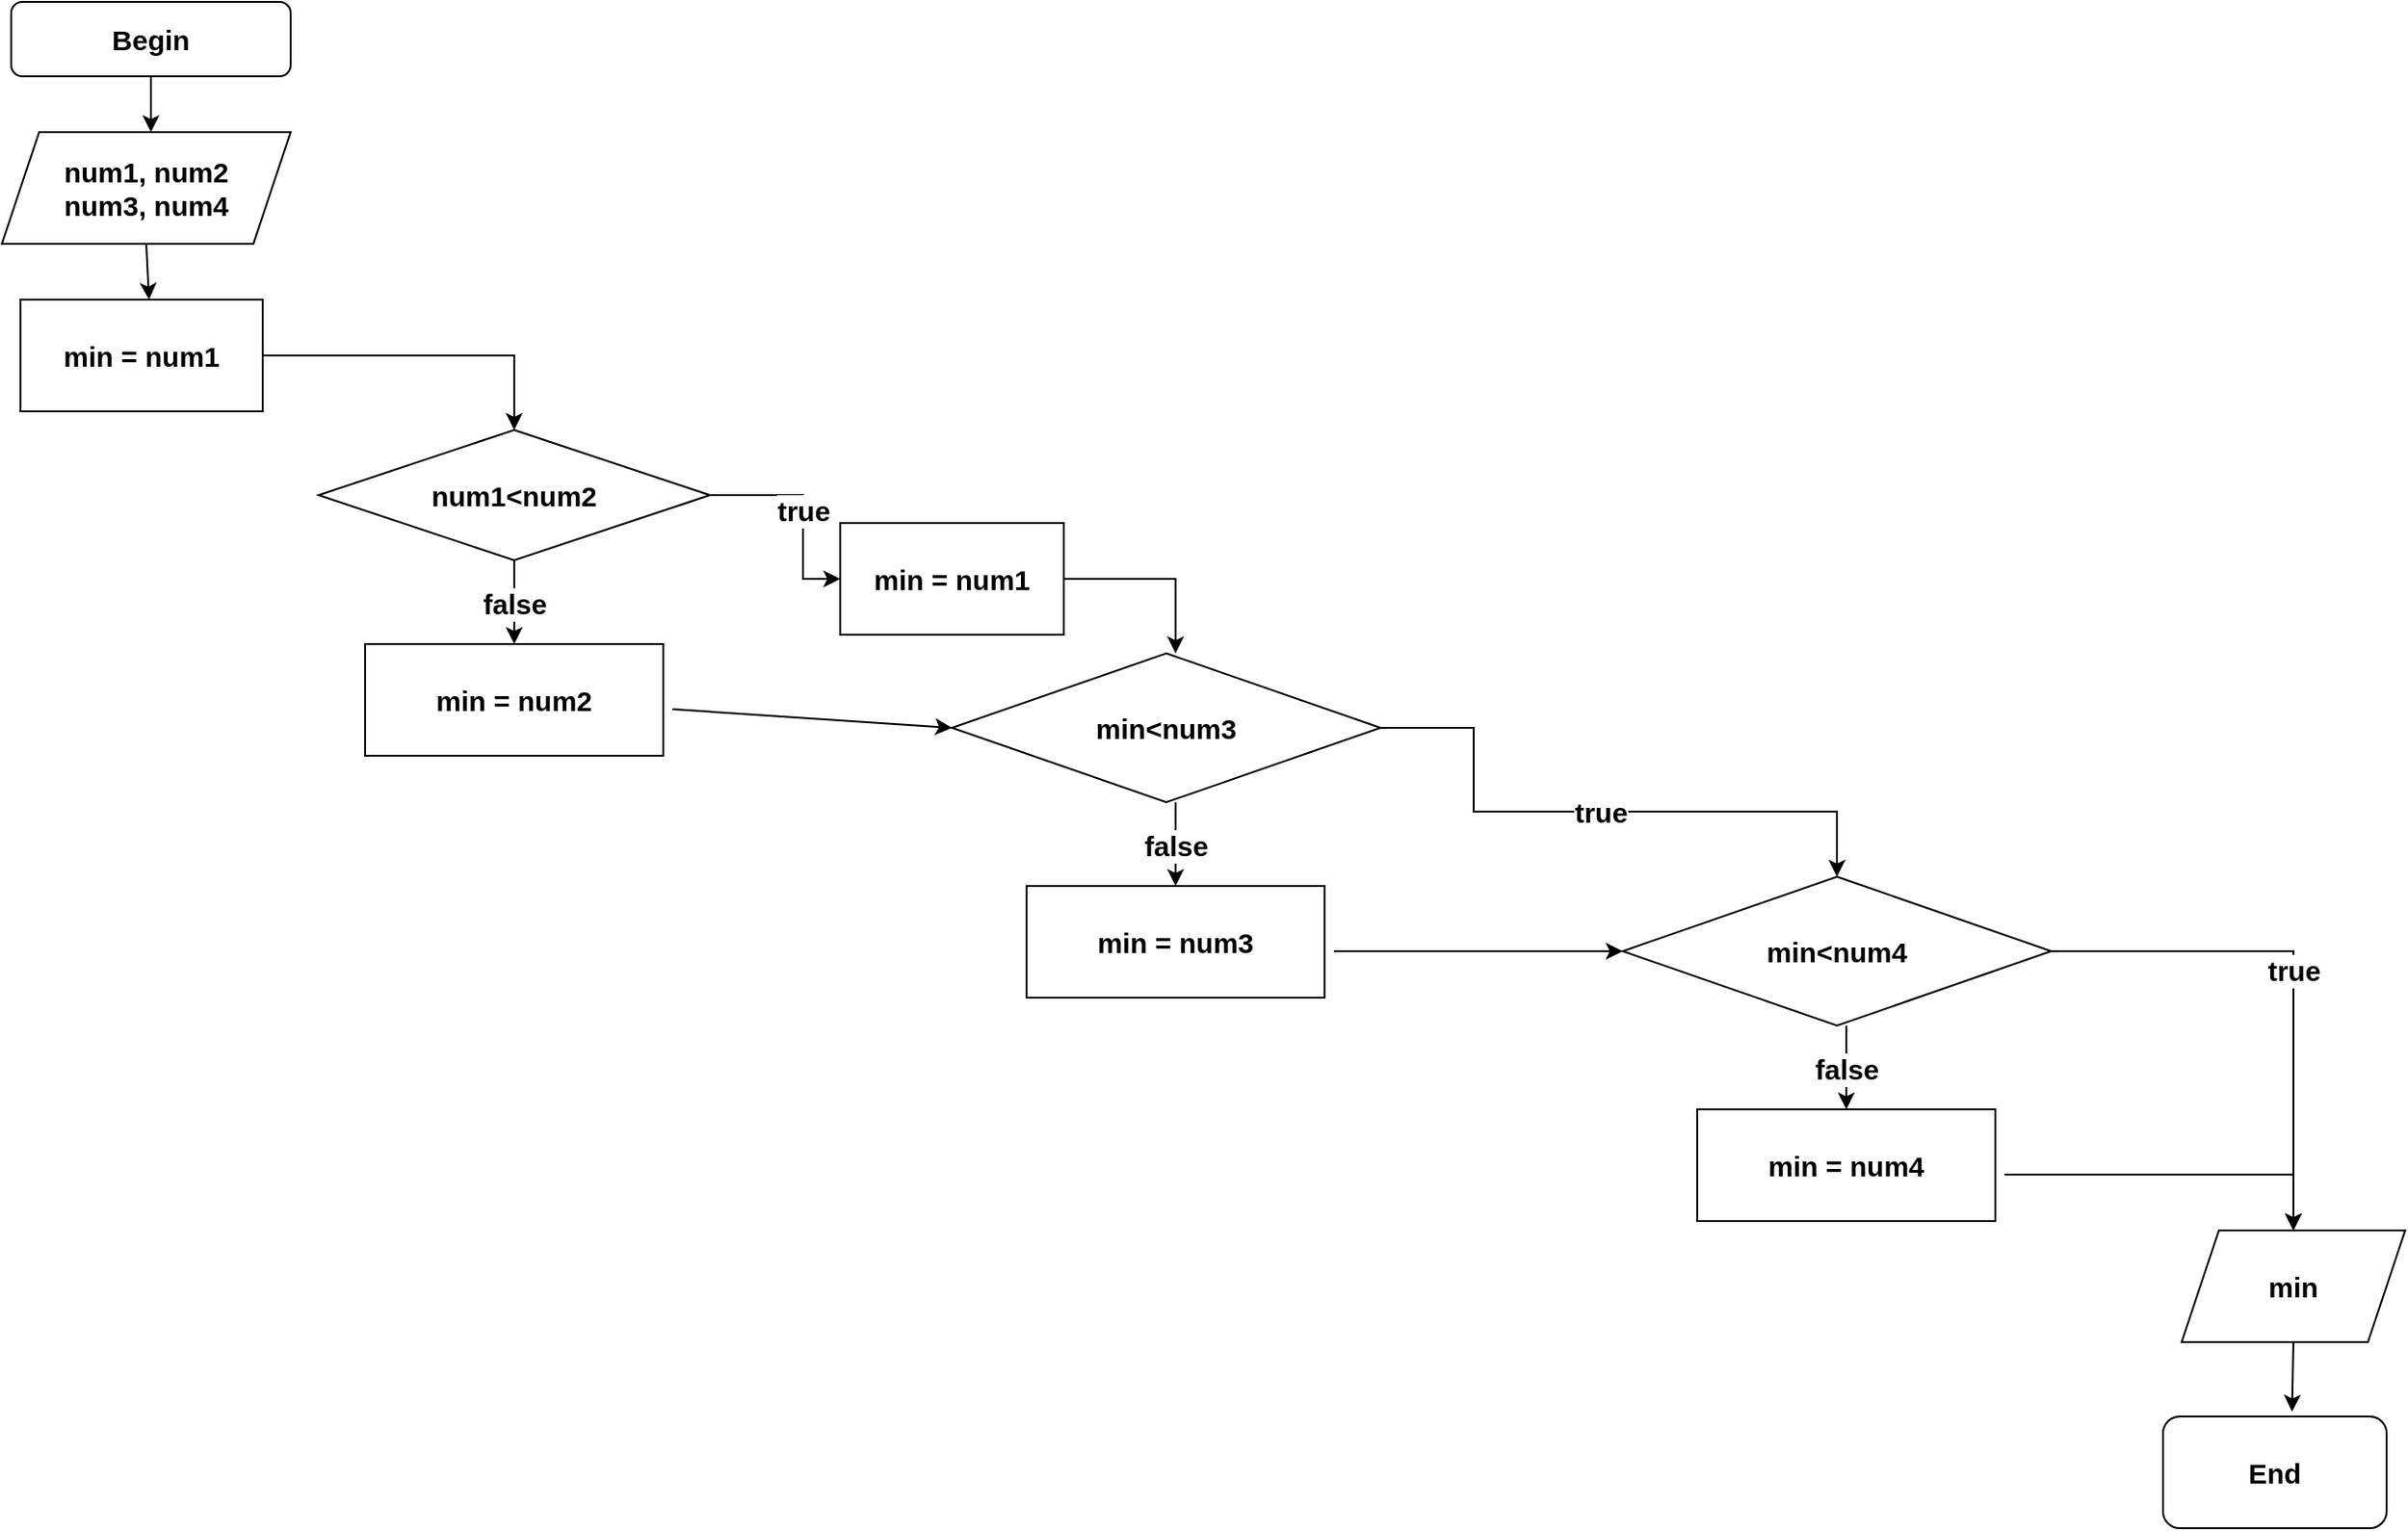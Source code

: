 <mxfile version="20.0.1" type="github" pages="5">
  <diagram id="BuTfEV6L3LyFcK4Iw1tR" name="Algo1_min_4numb">
    <mxGraphModel dx="1209" dy="631" grid="1" gridSize="10" guides="1" tooltips="1" connect="1" arrows="1" fold="1" page="1" pageScale="1" pageWidth="1169" pageHeight="1654" math="0" shadow="0">
      <root>
        <mxCell id="0" />
        <mxCell id="1" parent="0" />
        <mxCell id="N3PrzHlYqLp6OaTais-m-2" value="Begin" style="rounded=1;whiteSpace=wrap;html=1;fontStyle=1;fontSize=15;" parent="1" vertex="1">
          <mxGeometry x="55" y="30" width="150" height="40" as="geometry" />
        </mxCell>
        <mxCell id="N3PrzHlYqLp6OaTais-m-3" value="" style="endArrow=classic;html=1;rounded=0;fontSize=15;exitX=0.5;exitY=1;exitDx=0;exitDy=0;" parent="1" source="N3PrzHlYqLp6OaTais-m-2" edge="1">
          <mxGeometry width="50" height="50" relative="1" as="geometry">
            <mxPoint x="335" y="300" as="sourcePoint" />
            <mxPoint x="130" y="100" as="targetPoint" />
          </mxGeometry>
        </mxCell>
        <mxCell id="N3PrzHlYqLp6OaTais-m-4" value="num1, num2&lt;br&gt;num3, num4" style="shape=parallelogram;perimeter=parallelogramPerimeter;whiteSpace=wrap;html=1;fixedSize=1;fontSize=15;fontStyle=1" parent="1" vertex="1">
          <mxGeometry x="50" y="100" width="155" height="60" as="geometry" />
        </mxCell>
        <mxCell id="N3PrzHlYqLp6OaTais-m-5" value="" style="endArrow=classic;html=1;rounded=0;fontSize=15;exitX=0.5;exitY=1;exitDx=0;exitDy=0;" parent="1" source="N3PrzHlYqLp6OaTais-m-4" edge="1">
          <mxGeometry width="50" height="50" relative="1" as="geometry">
            <mxPoint x="335" y="290" as="sourcePoint" />
            <mxPoint x="129" y="190" as="targetPoint" />
          </mxGeometry>
        </mxCell>
        <mxCell id="-pNKhJgDPyZQnuKfP8y3-9" value="min = num1" style="rounded=0;whiteSpace=wrap;html=1;fontSize=15;fontStyle=1" parent="1" vertex="1">
          <mxGeometry x="60" y="190" width="130" height="60" as="geometry" />
        </mxCell>
        <mxCell id="-pNKhJgDPyZQnuKfP8y3-15" value="true" style="edgeStyle=orthogonalEdgeStyle;rounded=0;orthogonalLoop=1;jettySize=auto;html=1;exitX=1;exitY=0.5;exitDx=0;exitDy=0;fontSize=15;fontStyle=1" parent="1" source="-pNKhJgDPyZQnuKfP8y3-10" target="-pNKhJgDPyZQnuKfP8y3-16" edge="1">
          <mxGeometry relative="1" as="geometry">
            <mxPoint x="520" y="320" as="targetPoint" />
            <Array as="points">
              <mxPoint x="480" y="295" />
              <mxPoint x="480" y="340" />
            </Array>
          </mxGeometry>
        </mxCell>
        <mxCell id="-pNKhJgDPyZQnuKfP8y3-10" value="num1&amp;lt;num2" style="rhombus;whiteSpace=wrap;html=1;fontSize=15;fontStyle=1" parent="1" vertex="1">
          <mxGeometry x="220" y="260" width="210" height="70" as="geometry" />
        </mxCell>
        <mxCell id="-pNKhJgDPyZQnuKfP8y3-12" value="" style="endArrow=classic;html=1;rounded=0;fontSize=15;entryX=0.5;entryY=0;entryDx=0;entryDy=0;fontStyle=1" parent="1" target="-pNKhJgDPyZQnuKfP8y3-10" edge="1">
          <mxGeometry width="50" height="50" relative="1" as="geometry">
            <mxPoint x="190" y="220" as="sourcePoint" />
            <mxPoint x="420" y="350" as="targetPoint" />
            <Array as="points">
              <mxPoint x="325" y="220" />
            </Array>
          </mxGeometry>
        </mxCell>
        <mxCell id="-pNKhJgDPyZQnuKfP8y3-16" value="min = num1" style="rounded=0;whiteSpace=wrap;html=1;fontSize=15;fontStyle=1" parent="1" vertex="1">
          <mxGeometry x="500" y="310" width="120" height="60" as="geometry" />
        </mxCell>
        <mxCell id="-pNKhJgDPyZQnuKfP8y3-17" value="false" style="endArrow=classic;html=1;rounded=0;fontSize=15;exitX=0.5;exitY=1;exitDx=0;exitDy=0;fontStyle=1" parent="1" source="-pNKhJgDPyZQnuKfP8y3-10" target="-pNKhJgDPyZQnuKfP8y3-18" edge="1">
          <mxGeometry width="50" height="50" relative="1" as="geometry">
            <mxPoint x="370" y="540" as="sourcePoint" />
            <mxPoint x="325" y="390" as="targetPoint" />
          </mxGeometry>
        </mxCell>
        <mxCell id="-pNKhJgDPyZQnuKfP8y3-18" value="min = num2" style="rounded=0;whiteSpace=wrap;html=1;fontSize=15;fontStyle=1" parent="1" vertex="1">
          <mxGeometry x="245" y="375" width="160" height="60" as="geometry" />
        </mxCell>
        <mxCell id="-pNKhJgDPyZQnuKfP8y3-21" value="" style="endArrow=classic;html=1;rounded=0;fontSize=15;fontStyle=1" parent="1" edge="1">
          <mxGeometry width="50" height="50" relative="1" as="geometry">
            <mxPoint x="620" y="340" as="sourcePoint" />
            <mxPoint x="680" y="380" as="targetPoint" />
            <Array as="points">
              <mxPoint x="680" y="340" />
            </Array>
          </mxGeometry>
        </mxCell>
        <mxCell id="-pNKhJgDPyZQnuKfP8y3-24" value="min&amp;lt;num3" style="rhombus;whiteSpace=wrap;html=1;fontSize=15;fontStyle=1" parent="1" vertex="1">
          <mxGeometry x="560" y="380" width="230" height="80" as="geometry" />
        </mxCell>
        <mxCell id="-pNKhJgDPyZQnuKfP8y3-25" value="true" style="edgeStyle=orthogonalEdgeStyle;rounded=0;orthogonalLoop=1;jettySize=auto;html=1;exitX=1;exitY=0.5;exitDx=0;exitDy=0;fontSize=15;entryX=0.5;entryY=0;entryDx=0;entryDy=0;fontStyle=1" parent="1" target="-pNKhJgDPyZQnuKfP8y3-29" edge="1">
          <mxGeometry relative="1" as="geometry">
            <mxPoint x="950" y="480" as="targetPoint" />
            <mxPoint x="790" y="420" as="sourcePoint" />
            <Array as="points">
              <mxPoint x="840" y="420" />
              <mxPoint x="840" y="465" />
              <mxPoint x="1035" y="465" />
            </Array>
          </mxGeometry>
        </mxCell>
        <mxCell id="-pNKhJgDPyZQnuKfP8y3-29" value="min&amp;lt;num4" style="rhombus;whiteSpace=wrap;html=1;fontSize=15;fontStyle=1" parent="1" vertex="1">
          <mxGeometry x="920" y="500" width="230" height="80" as="geometry" />
        </mxCell>
        <mxCell id="-pNKhJgDPyZQnuKfP8y3-30" value="true" style="edgeStyle=orthogonalEdgeStyle;rounded=0;orthogonalLoop=1;jettySize=auto;html=1;exitX=1;exitY=0.5;exitDx=0;exitDy=0;fontSize=15;entryX=0.5;entryY=0;entryDx=0;entryDy=0;fontStyle=1" parent="1" target="-pNKhJgDPyZQnuKfP8y3-47" edge="1">
          <mxGeometry relative="1" as="geometry">
            <mxPoint x="1220" y="585" as="targetPoint" />
            <mxPoint x="1150" y="540" as="sourcePoint" />
            <Array as="points">
              <mxPoint x="1280" y="540" />
            </Array>
          </mxGeometry>
        </mxCell>
        <mxCell id="-pNKhJgDPyZQnuKfP8y3-37" value="" style="endArrow=classic;html=1;rounded=0;fontSize=15;entryX=0;entryY=0.5;entryDx=0;entryDy=0;fontStyle=1" parent="1" target="-pNKhJgDPyZQnuKfP8y3-24" edge="1">
          <mxGeometry width="50" height="50" relative="1" as="geometry">
            <mxPoint x="410" y="410" as="sourcePoint" />
            <mxPoint x="470" y="450" as="targetPoint" />
            <Array as="points" />
          </mxGeometry>
        </mxCell>
        <mxCell id="-pNKhJgDPyZQnuKfP8y3-41" value="false" style="endArrow=classic;html=1;rounded=0;fontSize=15;exitX=0.5;exitY=1;exitDx=0;exitDy=0;fontStyle=1" parent="1" target="-pNKhJgDPyZQnuKfP8y3-42" edge="1">
          <mxGeometry width="50" height="50" relative="1" as="geometry">
            <mxPoint x="680" y="460" as="sourcePoint" />
            <mxPoint x="680" y="520" as="targetPoint" />
          </mxGeometry>
        </mxCell>
        <mxCell id="-pNKhJgDPyZQnuKfP8y3-42" value="min = num3" style="rounded=0;whiteSpace=wrap;html=1;fontSize=15;fontStyle=1" parent="1" vertex="1">
          <mxGeometry x="600" y="505" width="160" height="60" as="geometry" />
        </mxCell>
        <mxCell id="-pNKhJgDPyZQnuKfP8y3-43" value="" style="endArrow=classic;html=1;rounded=0;fontSize=15;entryX=0;entryY=0.5;entryDx=0;entryDy=0;fontStyle=1" parent="1" target="-pNKhJgDPyZQnuKfP8y3-29" edge="1">
          <mxGeometry width="50" height="50" relative="1" as="geometry">
            <mxPoint x="765" y="540" as="sourcePoint" />
            <mxPoint x="915" y="550" as="targetPoint" />
            <Array as="points" />
          </mxGeometry>
        </mxCell>
        <mxCell id="-pNKhJgDPyZQnuKfP8y3-44" value="false" style="endArrow=classic;html=1;rounded=0;fontSize=15;exitX=0.5;exitY=1;exitDx=0;exitDy=0;fontStyle=1" parent="1" target="-pNKhJgDPyZQnuKfP8y3-45" edge="1">
          <mxGeometry width="50" height="50" relative="1" as="geometry">
            <mxPoint x="1040" y="580" as="sourcePoint" />
            <mxPoint x="1040" y="640" as="targetPoint" />
          </mxGeometry>
        </mxCell>
        <mxCell id="-pNKhJgDPyZQnuKfP8y3-45" value="min = num4" style="rounded=0;whiteSpace=wrap;html=1;fontSize=15;fontStyle=1" parent="1" vertex="1">
          <mxGeometry x="960" y="625" width="160" height="60" as="geometry" />
        </mxCell>
        <mxCell id="-pNKhJgDPyZQnuKfP8y3-46" value="" style="endArrow=classic;html=1;rounded=0;fontSize=15;entryX=0.5;entryY=0;entryDx=0;entryDy=0;fontStyle=1" parent="1" edge="1">
          <mxGeometry width="50" height="50" relative="1" as="geometry">
            <mxPoint x="1125" y="660" as="sourcePoint" />
            <mxPoint x="1280" y="690" as="targetPoint" />
            <Array as="points">
              <mxPoint x="1280" y="660" />
            </Array>
          </mxGeometry>
        </mxCell>
        <mxCell id="-pNKhJgDPyZQnuKfP8y3-47" value="min" style="shape=parallelogram;perimeter=parallelogramPerimeter;whiteSpace=wrap;html=1;fixedSize=1;fontSize=15;fontStyle=1" parent="1" vertex="1">
          <mxGeometry x="1220" y="690" width="120" height="60" as="geometry" />
        </mxCell>
        <mxCell id="-pNKhJgDPyZQnuKfP8y3-48" value="" style="endArrow=classic;html=1;rounded=0;fontSize=15;exitX=0.5;exitY=1;exitDx=0;exitDy=0;fontStyle=1;entryX=0.577;entryY=-0.044;entryDx=0;entryDy=0;entryPerimeter=0;" parent="1" source="-pNKhJgDPyZQnuKfP8y3-47" target="-pNKhJgDPyZQnuKfP8y3-49" edge="1">
          <mxGeometry width="50" height="50" relative="1" as="geometry">
            <mxPoint x="610" y="730" as="sourcePoint" />
            <mxPoint x="1280" y="860" as="targetPoint" />
          </mxGeometry>
        </mxCell>
        <mxCell id="-pNKhJgDPyZQnuKfP8y3-49" value="End" style="rounded=1;whiteSpace=wrap;html=1;fontSize=15;fontStyle=1" parent="1" vertex="1">
          <mxGeometry x="1210" y="790" width="120" height="60" as="geometry" />
        </mxCell>
      </root>
    </mxGraphModel>
  </diagram>
  <diagram name="Algo3_arith_mean" id="KowNisqz8v23DXBEWNWt">
    <mxGraphModel dx="1209" dy="631" grid="1" gridSize="10" guides="1" tooltips="1" connect="1" arrows="1" fold="1" page="1" pageScale="1" pageWidth="1169" pageHeight="1654" math="0" shadow="0">
      <root>
        <mxCell id="fqCdnEYk113j-awXSuVy-0" />
        <mxCell id="fqCdnEYk113j-awXSuVy-1" parent="fqCdnEYk113j-awXSuVy-0" />
        <mxCell id="fqCdnEYk113j-awXSuVy-2" value="Begin" style="rounded=1;whiteSpace=wrap;html=1;fontStyle=1;fontSize=15;" parent="fqCdnEYk113j-awXSuVy-1" vertex="1">
          <mxGeometry x="515" y="20" width="150" height="40" as="geometry" />
        </mxCell>
        <mxCell id="fqCdnEYk113j-awXSuVy-3" value="" style="endArrow=classic;html=1;rounded=0;fontSize=15;exitX=0.5;exitY=1;exitDx=0;exitDy=0;fontStyle=1" parent="fqCdnEYk113j-awXSuVy-1" source="fqCdnEYk113j-awXSuVy-2" edge="1">
          <mxGeometry width="50" height="50" relative="1" as="geometry">
            <mxPoint x="795" y="290" as="sourcePoint" />
            <mxPoint x="590" y="90" as="targetPoint" />
          </mxGeometry>
        </mxCell>
        <mxCell id="fqCdnEYk113j-awXSuVy-4" value="end = 4&lt;br&gt;current = 1&lt;br&gt;sum = 0" style="shape=parallelogram;perimeter=parallelogramPerimeter;whiteSpace=wrap;html=1;fixedSize=1;fontSize=15;fontStyle=1" parent="fqCdnEYk113j-awXSuVy-1" vertex="1">
          <mxGeometry x="510" y="90" width="155" height="60" as="geometry" />
        </mxCell>
        <mxCell id="fqCdnEYk113j-awXSuVy-5" value="" style="endArrow=classic;html=1;rounded=0;fontSize=15;exitX=0.5;exitY=1;exitDx=0;exitDy=0;fontStyle=1" parent="fqCdnEYk113j-awXSuVy-1" source="fqCdnEYk113j-awXSuVy-4" edge="1">
          <mxGeometry width="50" height="50" relative="1" as="geometry">
            <mxPoint x="795" y="280" as="sourcePoint" />
            <mxPoint x="589" y="180" as="targetPoint" />
          </mxGeometry>
        </mxCell>
        <mxCell id="fqCdnEYk113j-awXSuVy-6" value="min" style="shape=parallelogram;perimeter=parallelogramPerimeter;whiteSpace=wrap;html=1;fixedSize=1;fontSize=15;fontStyle=1" parent="fqCdnEYk113j-awXSuVy-1" vertex="1">
          <mxGeometry x="1220" y="690" width="120" height="60" as="geometry" />
        </mxCell>
        <mxCell id="fqCdnEYk113j-awXSuVy-7" value="" style="endArrow=classic;html=1;rounded=0;fontSize=15;exitX=0.5;exitY=1;exitDx=0;exitDy=0;fontStyle=1;entryX=0.577;entryY=-0.044;entryDx=0;entryDy=0;entryPerimeter=0;" parent="fqCdnEYk113j-awXSuVy-1" source="fqCdnEYk113j-awXSuVy-6" target="fqCdnEYk113j-awXSuVy-8" edge="1">
          <mxGeometry width="50" height="50" relative="1" as="geometry">
            <mxPoint x="610" y="730" as="sourcePoint" />
            <mxPoint x="1280" y="860" as="targetPoint" />
          </mxGeometry>
        </mxCell>
        <mxCell id="fqCdnEYk113j-awXSuVy-8" value="End" style="rounded=1;whiteSpace=wrap;html=1;fontSize=15;fontStyle=1" parent="fqCdnEYk113j-awXSuVy-1" vertex="1">
          <mxGeometry x="1210" y="790" width="120" height="60" as="geometry" />
        </mxCell>
        <mxCell id="fqCdnEYk113j-awXSuVy-9" value="true" style="edgeStyle=orthogonalEdgeStyle;rounded=0;orthogonalLoop=1;jettySize=auto;html=1;exitX=0.5;exitY=1;exitDx=0;exitDy=0;entryX=0.5;entryY=0;entryDx=0;entryDy=0;fontSize=15;fontStyle=1;startArrow=none;" parent="fqCdnEYk113j-awXSuVy-1" source="N9KC64T7J_1Q9QI6Mina-6" target="fqCdnEYk113j-awXSuVy-13" edge="1">
          <mxGeometry x="0.875" y="-119" relative="1" as="geometry">
            <mxPoint x="74" y="-111" as="offset" />
          </mxGeometry>
        </mxCell>
        <mxCell id="fqCdnEYk113j-awXSuVy-10" value="false" style="edgeStyle=orthogonalEdgeStyle;rounded=0;orthogonalLoop=1;jettySize=auto;html=1;exitX=0;exitY=0.5;exitDx=0;exitDy=0;fontSize=15;fontStyle=1" parent="fqCdnEYk113j-awXSuVy-1" source="fqCdnEYk113j-awXSuVy-11" edge="1">
          <mxGeometry relative="1" as="geometry">
            <mxPoint x="400" y="280" as="targetPoint" />
          </mxGeometry>
        </mxCell>
        <mxCell id="fqCdnEYk113j-awXSuVy-11" value="current &amp;gt; end" style="rhombus;whiteSpace=wrap;html=1;fontSize=15;fontStyle=1" parent="fqCdnEYk113j-awXSuVy-1" vertex="1">
          <mxGeometry x="490" y="180" width="200" height="80" as="geometry" />
        </mxCell>
        <mxCell id="fqCdnEYk113j-awXSuVy-12" style="edgeStyle=orthogonalEdgeStyle;rounded=0;orthogonalLoop=1;jettySize=auto;html=1;exitX=0.5;exitY=1;exitDx=0;exitDy=0;entryX=0.5;entryY=0;entryDx=0;entryDy=0;fontSize=15;fontStyle=1" parent="fqCdnEYk113j-awXSuVy-1" source="fqCdnEYk113j-awXSuVy-13" target="fqCdnEYk113j-awXSuVy-14" edge="1">
          <mxGeometry relative="1" as="geometry" />
        </mxCell>
        <mxCell id="fqCdnEYk113j-awXSuVy-13" value="sum" style="shape=parallelogram;perimeter=parallelogramPerimeter;whiteSpace=wrap;html=1;fixedSize=1;fontSize=15;fontStyle=1" parent="fqCdnEYk113j-awXSuVy-1" vertex="1">
          <mxGeometry x="710" y="380" width="170" height="40" as="geometry" />
        </mxCell>
        <mxCell id="fqCdnEYk113j-awXSuVy-14" value="End" style="rounded=1;whiteSpace=wrap;html=1;fontSize=15;fontStyle=1" parent="fqCdnEYk113j-awXSuVy-1" vertex="1">
          <mxGeometry x="735" y="460" width="120" height="60" as="geometry" />
        </mxCell>
        <mxCell id="fqCdnEYk113j-awXSuVy-20" style="edgeStyle=orthogonalEdgeStyle;rounded=0;orthogonalLoop=1;jettySize=auto;html=1;fontSize=15;fontStyle=1;exitX=0.5;exitY=1;exitDx=0;exitDy=0;" parent="fqCdnEYk113j-awXSuVy-1" source="N9KC64T7J_1Q9QI6Mina-0" edge="1">
          <mxGeometry relative="1" as="geometry">
            <mxPoint x="590" y="160" as="targetPoint" />
            <mxPoint x="400" y="390" as="sourcePoint" />
            <Array as="points">
              <mxPoint x="400" y="360" />
              <mxPoint x="190" y="360" />
              <mxPoint x="190" y="160" />
            </Array>
          </mxGeometry>
        </mxCell>
        <mxCell id="N9KC64T7J_1Q9QI6Mina-0" value="&lt;span style=&quot;font-weight: 700;&quot;&gt;sum = sum&amp;nbsp;+ current&lt;br&gt;&lt;/span&gt;&lt;span style=&quot;font-weight: 700;&quot;&gt;current = current+1&lt;/span&gt;&lt;span style=&quot;font-weight: 700;&quot;&gt;&lt;br&gt;&lt;/span&gt;" style="rounded=0;whiteSpace=wrap;html=1;fontSize=15;" parent="fqCdnEYk113j-awXSuVy-1" vertex="1">
          <mxGeometry x="300" y="280" width="200" height="50" as="geometry" />
        </mxCell>
        <mxCell id="N9KC64T7J_1Q9QI6Mina-6" value="sum = sum / end" style="rounded=0;whiteSpace=wrap;html=1;fontSize=15;fontStyle=1" parent="fqCdnEYk113j-awXSuVy-1" vertex="1">
          <mxGeometry x="735" y="250" width="125" height="60" as="geometry" />
        </mxCell>
        <mxCell id="N9KC64T7J_1Q9QI6Mina-7" value="true" style="edgeStyle=orthogonalEdgeStyle;rounded=0;orthogonalLoop=1;jettySize=auto;html=1;exitX=1;exitY=0.5;exitDx=0;exitDy=0;entryX=0.5;entryY=0;entryDx=0;entryDy=0;fontSize=15;fontStyle=1;endArrow=none;" parent="fqCdnEYk113j-awXSuVy-1" source="fqCdnEYk113j-awXSuVy-11" target="N9KC64T7J_1Q9QI6Mina-6" edge="1">
          <mxGeometry relative="1" as="geometry">
            <mxPoint x="690" y="220" as="sourcePoint" />
            <mxPoint x="795" y="340" as="targetPoint" />
          </mxGeometry>
        </mxCell>
        <mxCell id="N9KC64T7J_1Q9QI6Mina-8" value="Задача №3&lt;br style=&quot;font-size: 18px;&quot;&gt;Составьте блок-схему&amp;nbsp;нахождения среднего&lt;br style=&quot;font-size: 18px;&quot;&gt;арифметического четырех&amp;nbsp;чисел" style="text;html=1;strokeColor=none;fillColor=none;align=center;verticalAlign=middle;whiteSpace=wrap;rounded=0;fontSize=18;fontStyle=1" parent="fqCdnEYk113j-awXSuVy-1" vertex="1">
          <mxGeometry x="40" y="10" width="405" height="100" as="geometry" />
        </mxCell>
      </root>
    </mxGraphModel>
  </diagram>
  <diagram name="Algo5_sum_even_number" id="f_aJU81KM_x0VDW0D2Vb">
    <mxGraphModel dx="1209" dy="631" grid="1" gridSize="10" guides="1" tooltips="1" connect="1" arrows="1" fold="1" page="1" pageScale="1" pageWidth="1169" pageHeight="1654" math="0" shadow="0">
      <root>
        <mxCell id="NSgn1iiMLwVpXSqDT50s-0" />
        <mxCell id="NSgn1iiMLwVpXSqDT50s-1" parent="NSgn1iiMLwVpXSqDT50s-0" />
        <mxCell id="NSgn1iiMLwVpXSqDT50s-2" value="Begin" style="rounded=1;whiteSpace=wrap;html=1;fontStyle=1;fontSize=15;" parent="NSgn1iiMLwVpXSqDT50s-1" vertex="1">
          <mxGeometry x="515" y="20" width="150" height="40" as="geometry" />
        </mxCell>
        <mxCell id="NSgn1iiMLwVpXSqDT50s-3" value="" style="endArrow=classic;html=1;rounded=0;fontSize=15;exitX=0.5;exitY=1;exitDx=0;exitDy=0;fontStyle=1" parent="NSgn1iiMLwVpXSqDT50s-1" source="NSgn1iiMLwVpXSqDT50s-2" edge="1">
          <mxGeometry width="50" height="50" relative="1" as="geometry">
            <mxPoint x="795" y="290" as="sourcePoint" />
            <mxPoint x="590" y="90" as="targetPoint" />
          </mxGeometry>
        </mxCell>
        <mxCell id="NSgn1iiMLwVpXSqDT50s-4" value="end =15&lt;br&gt;current = 1&lt;br&gt;sum = 0" style="shape=parallelogram;perimeter=parallelogramPerimeter;whiteSpace=wrap;html=1;fixedSize=1;fontSize=15;fontStyle=1" parent="NSgn1iiMLwVpXSqDT50s-1" vertex="1">
          <mxGeometry x="510" y="90" width="155" height="60" as="geometry" />
        </mxCell>
        <mxCell id="NSgn1iiMLwVpXSqDT50s-5" value="" style="endArrow=classic;html=1;rounded=0;fontSize=15;exitX=0.5;exitY=1;exitDx=0;exitDy=0;fontStyle=1" parent="NSgn1iiMLwVpXSqDT50s-1" source="NSgn1iiMLwVpXSqDT50s-4" edge="1">
          <mxGeometry width="50" height="50" relative="1" as="geometry">
            <mxPoint x="795" y="280" as="sourcePoint" />
            <mxPoint x="589" y="180" as="targetPoint" />
          </mxGeometry>
        </mxCell>
        <mxCell id="NSgn1iiMLwVpXSqDT50s-25" value="min" style="shape=parallelogram;perimeter=parallelogramPerimeter;whiteSpace=wrap;html=1;fixedSize=1;fontSize=15;fontStyle=1" parent="NSgn1iiMLwVpXSqDT50s-1" vertex="1">
          <mxGeometry x="1220" y="690" width="120" height="60" as="geometry" />
        </mxCell>
        <mxCell id="NSgn1iiMLwVpXSqDT50s-26" value="" style="endArrow=classic;html=1;rounded=0;fontSize=15;exitX=0.5;exitY=1;exitDx=0;exitDy=0;fontStyle=1;entryX=0.577;entryY=-0.044;entryDx=0;entryDy=0;entryPerimeter=0;" parent="NSgn1iiMLwVpXSqDT50s-1" source="NSgn1iiMLwVpXSqDT50s-25" target="NSgn1iiMLwVpXSqDT50s-27" edge="1">
          <mxGeometry width="50" height="50" relative="1" as="geometry">
            <mxPoint x="610" y="730" as="sourcePoint" />
            <mxPoint x="1280" y="860" as="targetPoint" />
          </mxGeometry>
        </mxCell>
        <mxCell id="NSgn1iiMLwVpXSqDT50s-27" value="End" style="rounded=1;whiteSpace=wrap;html=1;fontSize=15;fontStyle=1" parent="NSgn1iiMLwVpXSqDT50s-1" vertex="1">
          <mxGeometry x="1210" y="790" width="120" height="60" as="geometry" />
        </mxCell>
        <mxCell id="_0bhXpM4jp6L_Sc2xbNX-2" value="true" style="edgeStyle=orthogonalEdgeStyle;rounded=0;orthogonalLoop=1;jettySize=auto;html=1;exitX=1;exitY=0.5;exitDx=0;exitDy=0;entryX=0.5;entryY=0;entryDx=0;entryDy=0;fontSize=15;fontStyle=1" parent="NSgn1iiMLwVpXSqDT50s-1" source="_0bhXpM4jp6L_Sc2xbNX-0" target="_0bhXpM4jp6L_Sc2xbNX-1" edge="1">
          <mxGeometry relative="1" as="geometry" />
        </mxCell>
        <mxCell id="_0bhXpM4jp6L_Sc2xbNX-5" value="false" style="edgeStyle=orthogonalEdgeStyle;rounded=0;orthogonalLoop=1;jettySize=auto;html=1;exitX=0;exitY=0.5;exitDx=0;exitDy=0;fontSize=15;fontStyle=1" parent="NSgn1iiMLwVpXSqDT50s-1" source="_0bhXpM4jp6L_Sc2xbNX-0" edge="1">
          <mxGeometry relative="1" as="geometry">
            <mxPoint x="400" y="280" as="targetPoint" />
          </mxGeometry>
        </mxCell>
        <mxCell id="_0bhXpM4jp6L_Sc2xbNX-0" value="current &amp;gt; end" style="rhombus;whiteSpace=wrap;html=1;fontSize=15;fontStyle=1" parent="NSgn1iiMLwVpXSqDT50s-1" vertex="1">
          <mxGeometry x="490" y="180" width="200" height="80" as="geometry" />
        </mxCell>
        <mxCell id="_0bhXpM4jp6L_Sc2xbNX-4" style="edgeStyle=orthogonalEdgeStyle;rounded=0;orthogonalLoop=1;jettySize=auto;html=1;exitX=0.5;exitY=1;exitDx=0;exitDy=0;entryX=0.5;entryY=0;entryDx=0;entryDy=0;fontSize=15;fontStyle=1" parent="NSgn1iiMLwVpXSqDT50s-1" source="_0bhXpM4jp6L_Sc2xbNX-1" target="_0bhXpM4jp6L_Sc2xbNX-3" edge="1">
          <mxGeometry relative="1" as="geometry" />
        </mxCell>
        <mxCell id="_0bhXpM4jp6L_Sc2xbNX-1" value="sum" style="shape=parallelogram;perimeter=parallelogramPerimeter;whiteSpace=wrap;html=1;fixedSize=1;fontSize=15;fontStyle=1" parent="NSgn1iiMLwVpXSqDT50s-1" vertex="1">
          <mxGeometry x="710" y="270" width="170" height="40" as="geometry" />
        </mxCell>
        <mxCell id="_0bhXpM4jp6L_Sc2xbNX-3" value="End" style="rounded=1;whiteSpace=wrap;html=1;fontSize=15;fontStyle=1" parent="NSgn1iiMLwVpXSqDT50s-1" vertex="1">
          <mxGeometry x="735" y="460" width="120" height="60" as="geometry" />
        </mxCell>
        <mxCell id="_0bhXpM4jp6L_Sc2xbNX-8" value="true" style="edgeStyle=orthogonalEdgeStyle;rounded=0;orthogonalLoop=1;jettySize=auto;html=1;exitX=1;exitY=0.5;exitDx=0;exitDy=0;entryX=0.5;entryY=0;entryDx=0;entryDy=0;fontSize=15;fontStyle=1" parent="NSgn1iiMLwVpXSqDT50s-1" source="_0bhXpM4jp6L_Sc2xbNX-6" target="_0bhXpM4jp6L_Sc2xbNX-7" edge="1">
          <mxGeometry relative="1" as="geometry" />
        </mxCell>
        <mxCell id="_0bhXpM4jp6L_Sc2xbNX-12" value="false" style="edgeStyle=orthogonalEdgeStyle;rounded=0;orthogonalLoop=1;jettySize=auto;html=1;exitX=0.5;exitY=1;exitDx=0;exitDy=0;fontSize=15;fontStyle=1" parent="NSgn1iiMLwVpXSqDT50s-1" source="_0bhXpM4jp6L_Sc2xbNX-6" edge="1">
          <mxGeometry relative="1" as="geometry">
            <mxPoint x="370" y="470" as="targetPoint" />
          </mxGeometry>
        </mxCell>
        <mxCell id="_0bhXpM4jp6L_Sc2xbNX-6" value="current % 2 = 0" style="rhombus;whiteSpace=wrap;html=1;fontSize=15;fontStyle=1" parent="NSgn1iiMLwVpXSqDT50s-1" vertex="1">
          <mxGeometry x="290" y="280" width="220" height="50" as="geometry" />
        </mxCell>
        <mxCell id="_0bhXpM4jp6L_Sc2xbNX-11" style="edgeStyle=orthogonalEdgeStyle;rounded=0;orthogonalLoop=1;jettySize=auto;html=1;exitX=0.5;exitY=1;exitDx=0;exitDy=0;entryX=0.5;entryY=0;entryDx=0;entryDy=0;fontSize=15;fontStyle=1" parent="NSgn1iiMLwVpXSqDT50s-1" source="_0bhXpM4jp6L_Sc2xbNX-7" target="_0bhXpM4jp6L_Sc2xbNX-9" edge="1">
          <mxGeometry relative="1" as="geometry" />
        </mxCell>
        <mxCell id="_0bhXpM4jp6L_Sc2xbNX-7" value="sum = sum&amp;nbsp;+ current" style="rounded=0;whiteSpace=wrap;html=1;fontSize=15;fontStyle=1" parent="NSgn1iiMLwVpXSqDT50s-1" vertex="1">
          <mxGeometry x="490" y="360" width="170" height="60" as="geometry" />
        </mxCell>
        <mxCell id="_0bhXpM4jp6L_Sc2xbNX-13" style="edgeStyle=orthogonalEdgeStyle;rounded=0;orthogonalLoop=1;jettySize=auto;html=1;exitX=0.5;exitY=1;exitDx=0;exitDy=0;fontSize=15;fontStyle=1" parent="NSgn1iiMLwVpXSqDT50s-1" source="_0bhXpM4jp6L_Sc2xbNX-9" edge="1">
          <mxGeometry relative="1" as="geometry">
            <mxPoint x="590" y="160" as="targetPoint" />
            <Array as="points">
              <mxPoint x="370" y="550" />
              <mxPoint x="190" y="550" />
              <mxPoint x="190" y="160" />
            </Array>
          </mxGeometry>
        </mxCell>
        <mxCell id="_0bhXpM4jp6L_Sc2xbNX-9" value="current = current+1" style="rounded=0;whiteSpace=wrap;html=1;fontSize=15;fontStyle=1" parent="NSgn1iiMLwVpXSqDT50s-1" vertex="1">
          <mxGeometry x="290" y="470" width="160" height="60" as="geometry" />
        </mxCell>
      </root>
    </mxGraphModel>
  </diagram>
  <diagram id="WA81AEMqXSIT4BeUHNC-" name="Page-4">
    <mxGraphModel dx="1209" dy="631" grid="1" gridSize="10" guides="1" tooltips="1" connect="1" arrows="1" fold="1" page="1" pageScale="1" pageWidth="1169" pageHeight="1654" math="0" shadow="0">
      <root>
        <mxCell id="0" />
        <mxCell id="1" parent="0" />
        <mxCell id="aP0DJpHpH51eB49AMqnX-5" style="edgeStyle=orthogonalEdgeStyle;rounded=0;orthogonalLoop=1;jettySize=auto;html=1;exitX=0.5;exitY=1;exitDx=0;exitDy=0;fontSize=18;fontStyle=1" parent="1" source="iGrYpoeFO200tAgPSrHb-1" target="aP0DJpHpH51eB49AMqnX-2" edge="1">
          <mxGeometry relative="1" as="geometry" />
        </mxCell>
        <mxCell id="iGrYpoeFO200tAgPSrHb-1" value="Begin" style="rounded=1;whiteSpace=wrap;html=1;fontSize=15;fontStyle=1" parent="1" vertex="1">
          <mxGeometry x="490" y="50" width="130" height="40" as="geometry" />
        </mxCell>
        <mxCell id="aP0DJpHpH51eB49AMqnX-1" value="Задача №6&lt;br style=&quot;font-size: 18px;&quot;&gt;Составьте блок-схему&lt;br/&gt;нахождения факториала N" style="text;html=1;strokeColor=none;fillColor=none;align=center;verticalAlign=middle;whiteSpace=wrap;rounded=0;fontSize=18;fontStyle=1" parent="1" vertex="1">
          <mxGeometry x="140" y="50" width="300" height="100" as="geometry" />
        </mxCell>
        <mxCell id="aP0DJpHpH51eB49AMqnX-7" style="edgeStyle=orthogonalEdgeStyle;rounded=0;orthogonalLoop=1;jettySize=auto;html=1;exitX=0.5;exitY=1;exitDx=0;exitDy=0;entryX=0.5;entryY=0;entryDx=0;entryDy=0;fontSize=15;fontStyle=1" parent="1" source="aP0DJpHpH51eB49AMqnX-2" target="aP0DJpHpH51eB49AMqnX-6" edge="1">
          <mxGeometry relative="1" as="geometry" />
        </mxCell>
        <mxCell id="aP0DJpHpH51eB49AMqnX-2" value="end = N&lt;br&gt;i=1&lt;br&gt;factor = 1" style="shape=parallelogram;perimeter=parallelogramPerimeter;whiteSpace=wrap;html=1;fixedSize=1;fontSize=15;fontStyle=1" parent="1" vertex="1">
          <mxGeometry x="470" y="130" width="170" height="60" as="geometry" />
        </mxCell>
        <mxCell id="aP0DJpHpH51eB49AMqnX-8" value="true" style="edgeStyle=orthogonalEdgeStyle;rounded=0;orthogonalLoop=1;jettySize=auto;html=1;exitX=1;exitY=0.5;exitDx=0;exitDy=0;fontSize=15;fontStyle=1" parent="1" source="aP0DJpHpH51eB49AMqnX-6" target="aP0DJpHpH51eB49AMqnX-9" edge="1">
          <mxGeometry relative="1" as="geometry">
            <mxPoint x="770" y="260" as="targetPoint" />
          </mxGeometry>
        </mxCell>
        <mxCell id="aP0DJpHpH51eB49AMqnX-10" value="false" style="edgeStyle=orthogonalEdgeStyle;rounded=0;orthogonalLoop=1;jettySize=auto;html=1;exitX=0.5;exitY=1;exitDx=0;exitDy=0;fontSize=15;fontStyle=1" parent="1" source="aP0DJpHpH51eB49AMqnX-6" target="aP0DJpHpH51eB49AMqnX-11" edge="1">
          <mxGeometry relative="1" as="geometry">
            <mxPoint x="555" y="340" as="targetPoint" />
          </mxGeometry>
        </mxCell>
        <mxCell id="aP0DJpHpH51eB49AMqnX-6" value="i = end" style="rhombus;whiteSpace=wrap;html=1;fontSize=15;fontStyle=1" parent="1" vertex="1">
          <mxGeometry x="485" y="220" width="140" height="80" as="geometry" />
        </mxCell>
        <mxCell id="6sAJ2apNkZySl3QXB8M6-2" style="edgeStyle=orthogonalEdgeStyle;rounded=0;orthogonalLoop=1;jettySize=auto;html=1;exitX=0.5;exitY=1;exitDx=0;exitDy=0;entryX=0.5;entryY=0;entryDx=0;entryDy=0;fontSize=15;fontStyle=1" parent="1" source="aP0DJpHpH51eB49AMqnX-9" target="6sAJ2apNkZySl3QXB8M6-1" edge="1">
          <mxGeometry relative="1" as="geometry" />
        </mxCell>
        <mxCell id="aP0DJpHpH51eB49AMqnX-9" value="product" style="shape=parallelogram;perimeter=parallelogramPerimeter;whiteSpace=wrap;html=1;fixedSize=1;fontSize=15;fontStyle=1" parent="1" vertex="1">
          <mxGeometry x="770" y="230" width="150" height="60" as="geometry" />
        </mxCell>
        <mxCell id="aP0DJpHpH51eB49AMqnX-13" style="edgeStyle=orthogonalEdgeStyle;rounded=0;orthogonalLoop=1;jettySize=auto;html=1;exitX=0.5;exitY=1;exitDx=0;exitDy=0;entryX=0;entryY=0.5;entryDx=0;entryDy=0;fontSize=15;fontStyle=1" parent="1" source="aP0DJpHpH51eB49AMqnX-11" target="aP0DJpHpH51eB49AMqnX-6" edge="1">
          <mxGeometry relative="1" as="geometry">
            <Array as="points">
              <mxPoint x="555" y="450" />
              <mxPoint x="400" y="450" />
              <mxPoint x="400" y="260" />
            </Array>
          </mxGeometry>
        </mxCell>
        <mxCell id="aP0DJpHpH51eB49AMqnX-11" value="factor = factor * (i+1)&lt;br&gt;i = i + 1" style="rounded=0;whiteSpace=wrap;html=1;fontSize=15;fontStyle=1" parent="1" vertex="1">
          <mxGeometry x="430" y="370" width="250" height="60" as="geometry" />
        </mxCell>
        <mxCell id="6sAJ2apNkZySl3QXB8M6-1" value="End" style="rounded=1;whiteSpace=wrap;html=1;fontSize=15;fontStyle=1" parent="1" vertex="1">
          <mxGeometry x="785" y="370" width="120" height="60" as="geometry" />
        </mxCell>
      </root>
    </mxGraphModel>
  </diagram>
  <diagram id="Nl_8gE7qrzwFez5rAoTl" name="Page-5">
    <mxGraphModel dx="1209" dy="631" grid="1" gridSize="10" guides="1" tooltips="1" connect="1" arrows="1" fold="1" page="1" pageScale="1" pageWidth="1169" pageHeight="1654" math="0" shadow="0">
      <root>
        <mxCell id="0" />
        <mxCell id="1" parent="0" />
        <mxCell id="8V7DPeCuMiiIEzDSoyAU-1" style="edgeStyle=orthogonalEdgeStyle;rounded=0;orthogonalLoop=1;jettySize=auto;html=1;exitX=0.5;exitY=1;exitDx=0;exitDy=0;fontSize=18;fontStyle=1" edge="1" parent="1" source="8V7DPeCuMiiIEzDSoyAU-2" target="8V7DPeCuMiiIEzDSoyAU-4">
          <mxGeometry relative="1" as="geometry" />
        </mxCell>
        <mxCell id="8V7DPeCuMiiIEzDSoyAU-2" value="Begin" style="rounded=1;whiteSpace=wrap;html=1;fontSize=15;fontStyle=1" vertex="1" parent="1">
          <mxGeometry x="600" y="40" width="130" height="40" as="geometry" />
        </mxCell>
        <mxCell id="Gk1CewW8PekKptFmgBt_-6" style="edgeStyle=orthogonalEdgeStyle;rounded=0;orthogonalLoop=1;jettySize=auto;html=1;exitX=0.5;exitY=1;exitDx=0;exitDy=0;entryX=0.5;entryY=0;entryDx=0;entryDy=0;" edge="1" parent="1" source="8V7DPeCuMiiIEzDSoyAU-4" target="Gk1CewW8PekKptFmgBt_-1">
          <mxGeometry relative="1" as="geometry" />
        </mxCell>
        <mxCell id="8V7DPeCuMiiIEzDSoyAU-4" value="massiv&lt;br&gt;i = 0&lt;br&gt;size = N" style="shape=parallelogram;perimeter=parallelogramPerimeter;whiteSpace=wrap;html=1;fixedSize=1;fontSize=15;fontStyle=1" vertex="1" parent="1">
          <mxGeometry x="550" y="120" width="230" height="60" as="geometry" />
        </mxCell>
        <mxCell id="8V7DPeCuMiiIEzDSoyAU-6" value="true" style="edgeStyle=orthogonalEdgeStyle;rounded=0;orthogonalLoop=1;jettySize=auto;html=1;exitX=0.5;exitY=1;exitDx=0;exitDy=0;fontSize=15;fontStyle=1" edge="1" parent="1" source="8V7DPeCuMiiIEzDSoyAU-7">
          <mxGeometry relative="1" as="geometry">
            <mxPoint x="665" y="470" as="targetPoint" />
          </mxGeometry>
        </mxCell>
        <mxCell id="Gk1CewW8PekKptFmgBt_-20" style="edgeStyle=orthogonalEdgeStyle;rounded=0;orthogonalLoop=1;jettySize=auto;html=1;exitX=1;exitY=0.5;exitDx=0;exitDy=0;fontSize=15;entryX=0;entryY=0.5;entryDx=0;entryDy=0;" edge="1" parent="1" source="8V7DPeCuMiiIEzDSoyAU-7" target="8V7DPeCuMiiIEzDSoyAU-9">
          <mxGeometry relative="1" as="geometry">
            <mxPoint x="850" y="380" as="targetPoint" />
          </mxGeometry>
        </mxCell>
        <mxCell id="Gk1CewW8PekKptFmgBt_-22" value="false" style="edgeLabel;html=1;align=center;verticalAlign=middle;resizable=0;points=[];fontSize=15;fontStyle=1" vertex="1" connectable="0" parent="Gk1CewW8PekKptFmgBt_-20">
          <mxGeometry x="-0.291" y="-4" relative="1" as="geometry">
            <mxPoint as="offset" />
          </mxGeometry>
        </mxCell>
        <mxCell id="8V7DPeCuMiiIEzDSoyAU-7" value="i =&amp;lt; N" style="rhombus;whiteSpace=wrap;html=1;fontSize=15;fontStyle=1" vertex="1" parent="1">
          <mxGeometry x="595" y="340" width="140" height="80" as="geometry" />
        </mxCell>
        <mxCell id="8V7DPeCuMiiIEzDSoyAU-8" style="edgeStyle=orthogonalEdgeStyle;rounded=0;orthogonalLoop=1;jettySize=auto;html=1;exitX=0.5;exitY=1;exitDx=0;exitDy=0;entryX=0.5;entryY=0;entryDx=0;entryDy=0;fontSize=15;fontStyle=1" edge="1" parent="1" source="8V7DPeCuMiiIEzDSoyAU-9" target="8V7DPeCuMiiIEzDSoyAU-12">
          <mxGeometry relative="1" as="geometry" />
        </mxCell>
        <mxCell id="8V7DPeCuMiiIEzDSoyAU-9" value="indMax&lt;br&gt;indMin" style="shape=parallelogram;perimeter=parallelogramPerimeter;whiteSpace=wrap;html=1;fixedSize=1;fontSize=15;fontStyle=1" vertex="1" parent="1">
          <mxGeometry x="840" y="350" width="150" height="60" as="geometry" />
        </mxCell>
        <mxCell id="8V7DPeCuMiiIEzDSoyAU-12" value="End" style="rounded=1;whiteSpace=wrap;html=1;fontSize=15;fontStyle=1" vertex="1" parent="1">
          <mxGeometry x="855" y="490" width="120" height="60" as="geometry" />
        </mxCell>
        <mxCell id="Gk1CewW8PekKptFmgBt_-4" style="edgeStyle=orthogonalEdgeStyle;rounded=0;orthogonalLoop=1;jettySize=auto;html=1;exitX=0.5;exitY=1;exitDx=0;exitDy=0;entryX=0.5;entryY=0;entryDx=0;entryDy=0;" edge="1" parent="1" source="Gk1CewW8PekKptFmgBt_-1" target="8V7DPeCuMiiIEzDSoyAU-7">
          <mxGeometry relative="1" as="geometry" />
        </mxCell>
        <mxCell id="Gk1CewW8PekKptFmgBt_-1" value="&lt;span style=&quot;font-size: 15px; font-weight: 700;&quot;&gt;max = massiv [0]&lt;br&gt;min = massiv [0]&lt;br&gt;indMax = 0&lt;br&gt;indMin = 0&lt;br&gt;&lt;/span&gt;" style="rounded=0;whiteSpace=wrap;html=1;" vertex="1" parent="1">
          <mxGeometry x="585" y="220" width="160" height="100" as="geometry" />
        </mxCell>
        <mxCell id="Gk1CewW8PekKptFmgBt_-8" value="true" style="edgeStyle=orthogonalEdgeStyle;rounded=0;orthogonalLoop=1;jettySize=auto;html=1;exitX=0.5;exitY=1;exitDx=0;exitDy=0;entryX=0.5;entryY=0;entryDx=0;entryDy=0;fontSize=15;fontStyle=1" edge="1" parent="1" source="Gk1CewW8PekKptFmgBt_-7" target="Gk1CewW8PekKptFmgBt_-10">
          <mxGeometry relative="1" as="geometry">
            <mxPoint x="665" y="580" as="targetPoint" />
          </mxGeometry>
        </mxCell>
        <mxCell id="Gk1CewW8PekKptFmgBt_-12" value="false" style="edgeStyle=orthogonalEdgeStyle;rounded=0;orthogonalLoop=1;jettySize=auto;html=1;exitX=0;exitY=0.5;exitDx=0;exitDy=0;fontSize=15;fontStyle=1" edge="1" parent="1" source="Gk1CewW8PekKptFmgBt_-7">
          <mxGeometry x="-0.333" relative="1" as="geometry">
            <mxPoint x="460" y="590" as="targetPoint" />
            <mxPoint as="offset" />
          </mxGeometry>
        </mxCell>
        <mxCell id="Gk1CewW8PekKptFmgBt_-7" value="massiv [i] &amp;gt;= max" style="rhombus;whiteSpace=wrap;html=1;fontSize=15;fontStyle=1" vertex="1" parent="1">
          <mxGeometry x="575" y="470" width="180" height="80" as="geometry" />
        </mxCell>
        <mxCell id="Gk1CewW8PekKptFmgBt_-24" style="edgeStyle=orthogonalEdgeStyle;rounded=0;orthogonalLoop=1;jettySize=auto;html=1;exitX=0.5;exitY=1;exitDx=0;exitDy=0;entryX=0.5;entryY=1;entryDx=0;entryDy=0;fontSize=15;fontStyle=1" edge="1" parent="1" source="Gk1CewW8PekKptFmgBt_-10" target="Gk1CewW8PekKptFmgBt_-18">
          <mxGeometry relative="1" as="geometry">
            <Array as="points">
              <mxPoint x="665" y="800" />
              <mxPoint x="200" y="800" />
            </Array>
          </mxGeometry>
        </mxCell>
        <mxCell id="Gk1CewW8PekKptFmgBt_-10" value="&lt;span style=&quot;font-size: 15px;&quot;&gt;max = massiv [i]&lt;br&gt;indMax = i&lt;br style=&quot;font-size: 15px;&quot;&gt;&lt;/span&gt;" style="rounded=0;whiteSpace=wrap;html=1;fontSize=15;fontStyle=1" vertex="1" parent="1">
          <mxGeometry x="585" y="600" width="160" height="60" as="geometry" />
        </mxCell>
        <mxCell id="Gk1CewW8PekKptFmgBt_-26" value="false" style="edgeStyle=orthogonalEdgeStyle;rounded=0;orthogonalLoop=1;jettySize=auto;html=1;exitX=0;exitY=0.5;exitDx=0;exitDy=0;entryX=1;entryY=0.5;entryDx=0;entryDy=0;fontSize=15;fontStyle=1" edge="1" parent="1" source="Gk1CewW8PekKptFmgBt_-13" target="Gk1CewW8PekKptFmgBt_-18">
          <mxGeometry relative="1" as="geometry" />
        </mxCell>
        <mxCell id="Gk1CewW8PekKptFmgBt_-13" value="massiv [i] =&amp;lt; min" style="rhombus;whiteSpace=wrap;html=1;fontSize=15;fontStyle=1" vertex="1" parent="1">
          <mxGeometry x="370" y="590" width="180" height="80" as="geometry" />
        </mxCell>
        <mxCell id="Gk1CewW8PekKptFmgBt_-14" value="true" style="edgeStyle=orthogonalEdgeStyle;rounded=0;orthogonalLoop=1;jettySize=auto;html=1;exitX=0.5;exitY=1;exitDx=0;exitDy=0;entryX=0.5;entryY=0;entryDx=0;entryDy=0;fontSize=15;fontStyle=1" edge="1" parent="1" target="Gk1CewW8PekKptFmgBt_-15">
          <mxGeometry relative="1" as="geometry">
            <mxPoint x="460" y="700" as="targetPoint" />
            <mxPoint x="460" y="670" as="sourcePoint" />
          </mxGeometry>
        </mxCell>
        <mxCell id="Gk1CewW8PekKptFmgBt_-25" style="edgeStyle=orthogonalEdgeStyle;rounded=0;orthogonalLoop=1;jettySize=auto;html=1;exitX=0;exitY=0.5;exitDx=0;exitDy=0;fontSize=15;fontStyle=1;entryX=0.5;entryY=1;entryDx=0;entryDy=0;" edge="1" parent="1" source="Gk1CewW8PekKptFmgBt_-15" target="Gk1CewW8PekKptFmgBt_-18">
          <mxGeometry relative="1" as="geometry">
            <mxPoint x="200" y="750" as="targetPoint" />
            <Array as="points">
              <mxPoint x="200" y="740" />
            </Array>
          </mxGeometry>
        </mxCell>
        <mxCell id="Gk1CewW8PekKptFmgBt_-15" value="&lt;span style=&quot;font-size: 15px;&quot;&gt;min = massiv [i]&lt;br&gt;indMin = i&lt;br style=&quot;font-size: 15px;&quot;&gt;&lt;/span&gt;" style="rounded=0;whiteSpace=wrap;html=1;fontSize=15;fontStyle=1" vertex="1" parent="1">
          <mxGeometry x="380" y="720" width="160" height="40" as="geometry" />
        </mxCell>
        <mxCell id="Gk1CewW8PekKptFmgBt_-27" style="edgeStyle=orthogonalEdgeStyle;rounded=0;orthogonalLoop=1;jettySize=auto;html=1;exitX=0.5;exitY=0;exitDx=0;exitDy=0;entryX=0;entryY=0.5;entryDx=0;entryDy=0;fontSize=15;" edge="1" parent="1" source="Gk1CewW8PekKptFmgBt_-18" target="8V7DPeCuMiiIEzDSoyAU-7">
          <mxGeometry relative="1" as="geometry" />
        </mxCell>
        <mxCell id="Gk1CewW8PekKptFmgBt_-18" value="&lt;span style=&quot;font-size: 15px;&quot;&gt;i = i+1&lt;br style=&quot;font-size: 15px;&quot;&gt;&lt;/span&gt;" style="rounded=0;whiteSpace=wrap;html=1;fontSize=15;fontStyle=1" vertex="1" parent="1">
          <mxGeometry x="120" y="600" width="160" height="60" as="geometry" />
        </mxCell>
        <mxCell id="Gk1CewW8PekKptFmgBt_-28" value="&lt;span style=&quot;color: rgb(44, 45, 48); font-family: Roboto, &amp;quot;San Francisco&amp;quot;, &amp;quot;Helvetica Neue&amp;quot;, Helvetica, Arial; text-align: left; background-color: rgb(255, 255, 255); font-size: 19px;&quot;&gt;Задача 1.&lt;br style=&quot;font-size: 19px;&quot;&gt;Нахождение индексов &lt;br style=&quot;font-size: 19px;&quot;&gt;максимального и минимального&lt;br&gt;элемента массива.&lt;/span&gt;" style="text;html=1;align=center;verticalAlign=middle;resizable=0;points=[];autosize=1;strokeColor=none;fillColor=none;fontSize=19;fontStyle=1" vertex="1" parent="1">
          <mxGeometry x="130" y="30" width="320" height="100" as="geometry" />
        </mxCell>
      </root>
    </mxGraphModel>
  </diagram>
</mxfile>
